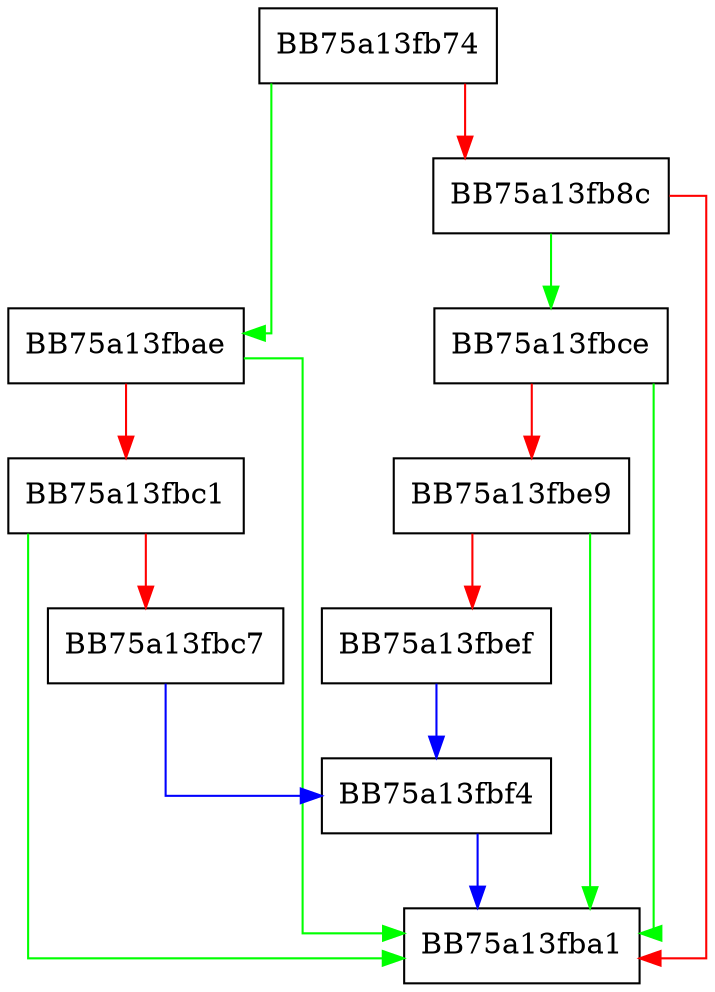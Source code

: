 digraph InitializeNodeAnalysis {
  node [shape="box"];
  graph [splines=ortho];
  BB75a13fb74 -> BB75a13fbae [color="green"];
  BB75a13fb74 -> BB75a13fb8c [color="red"];
  BB75a13fb8c -> BB75a13fbce [color="green"];
  BB75a13fb8c -> BB75a13fba1 [color="red"];
  BB75a13fbae -> BB75a13fba1 [color="green"];
  BB75a13fbae -> BB75a13fbc1 [color="red"];
  BB75a13fbc1 -> BB75a13fba1 [color="green"];
  BB75a13fbc1 -> BB75a13fbc7 [color="red"];
  BB75a13fbc7 -> BB75a13fbf4 [color="blue"];
  BB75a13fbce -> BB75a13fba1 [color="green"];
  BB75a13fbce -> BB75a13fbe9 [color="red"];
  BB75a13fbe9 -> BB75a13fba1 [color="green"];
  BB75a13fbe9 -> BB75a13fbef [color="red"];
  BB75a13fbef -> BB75a13fbf4 [color="blue"];
  BB75a13fbf4 -> BB75a13fba1 [color="blue"];
}